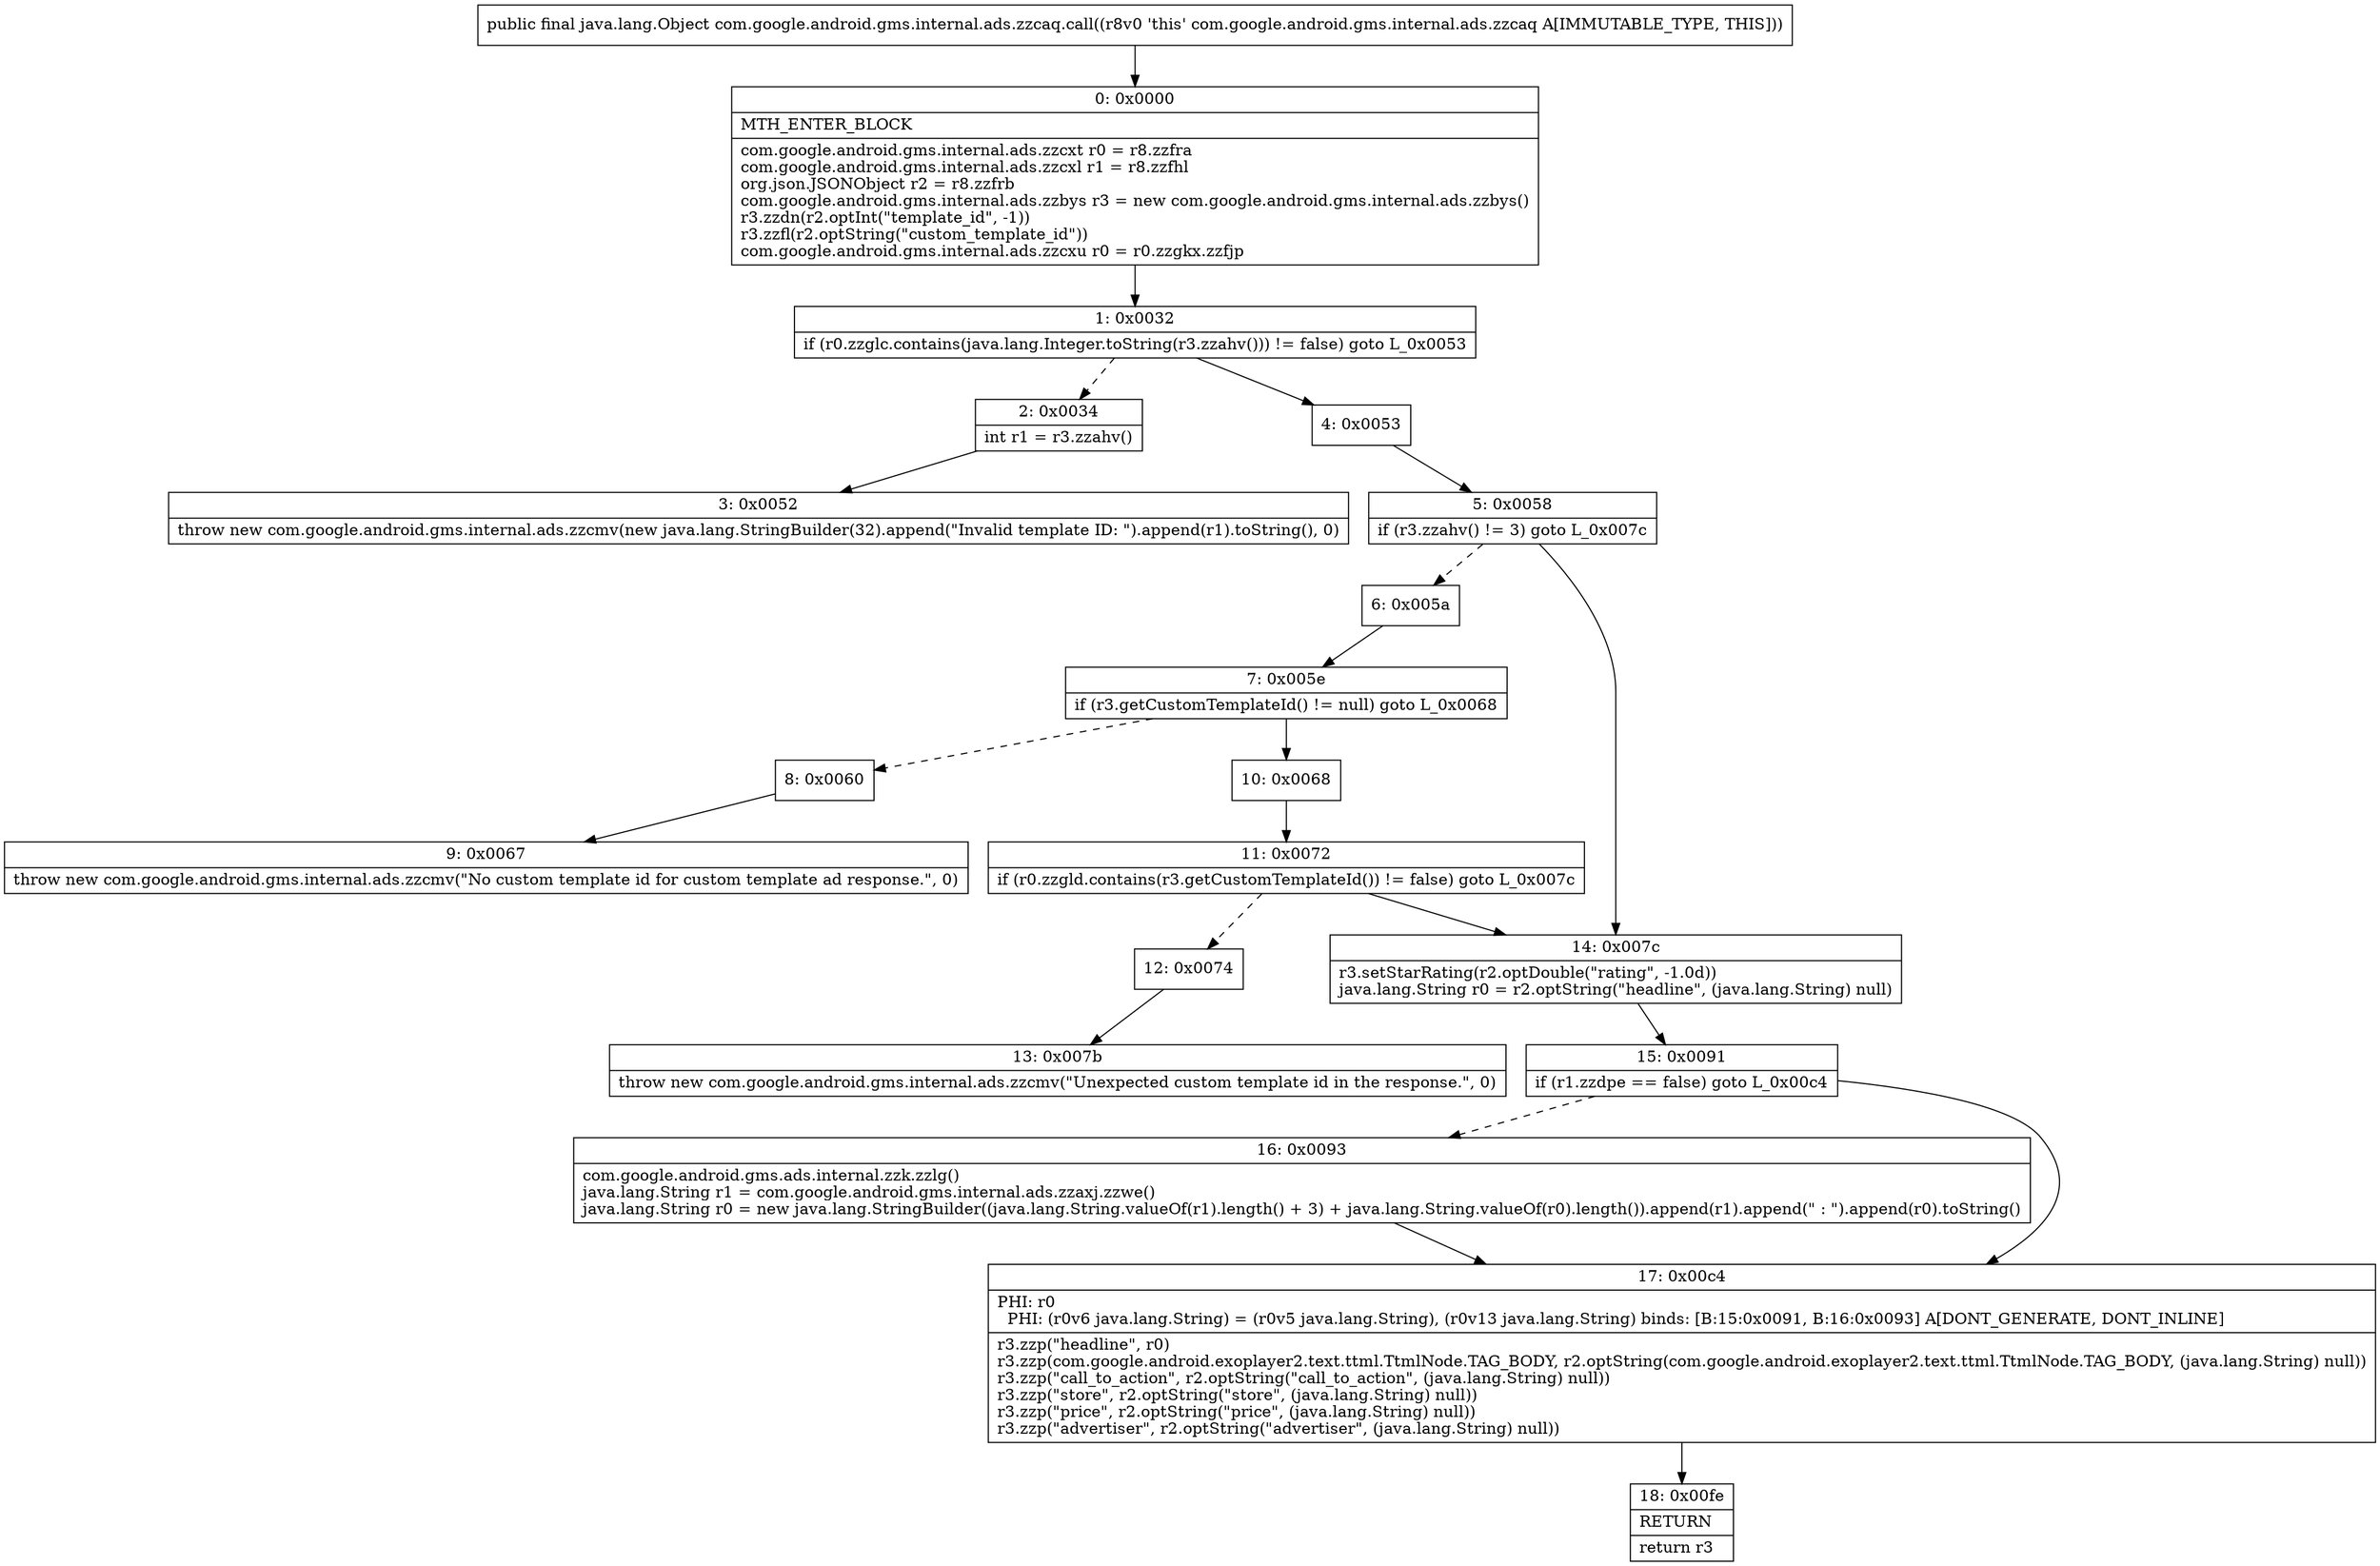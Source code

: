 digraph "CFG forcom.google.android.gms.internal.ads.zzcaq.call()Ljava\/lang\/Object;" {
Node_0 [shape=record,label="{0\:\ 0x0000|MTH_ENTER_BLOCK\l|com.google.android.gms.internal.ads.zzcxt r0 = r8.zzfra\lcom.google.android.gms.internal.ads.zzcxl r1 = r8.zzfhl\lorg.json.JSONObject r2 = r8.zzfrb\lcom.google.android.gms.internal.ads.zzbys r3 = new com.google.android.gms.internal.ads.zzbys()\lr3.zzdn(r2.optInt(\"template_id\", \-1))\lr3.zzfl(r2.optString(\"custom_template_id\"))\lcom.google.android.gms.internal.ads.zzcxu r0 = r0.zzgkx.zzfjp\l}"];
Node_1 [shape=record,label="{1\:\ 0x0032|if (r0.zzglc.contains(java.lang.Integer.toString(r3.zzahv())) != false) goto L_0x0053\l}"];
Node_2 [shape=record,label="{2\:\ 0x0034|int r1 = r3.zzahv()\l}"];
Node_3 [shape=record,label="{3\:\ 0x0052|throw new com.google.android.gms.internal.ads.zzcmv(new java.lang.StringBuilder(32).append(\"Invalid template ID: \").append(r1).toString(), 0)\l}"];
Node_4 [shape=record,label="{4\:\ 0x0053}"];
Node_5 [shape=record,label="{5\:\ 0x0058|if (r3.zzahv() != 3) goto L_0x007c\l}"];
Node_6 [shape=record,label="{6\:\ 0x005a}"];
Node_7 [shape=record,label="{7\:\ 0x005e|if (r3.getCustomTemplateId() != null) goto L_0x0068\l}"];
Node_8 [shape=record,label="{8\:\ 0x0060}"];
Node_9 [shape=record,label="{9\:\ 0x0067|throw new com.google.android.gms.internal.ads.zzcmv(\"No custom template id for custom template ad response.\", 0)\l}"];
Node_10 [shape=record,label="{10\:\ 0x0068}"];
Node_11 [shape=record,label="{11\:\ 0x0072|if (r0.zzgld.contains(r3.getCustomTemplateId()) != false) goto L_0x007c\l}"];
Node_12 [shape=record,label="{12\:\ 0x0074}"];
Node_13 [shape=record,label="{13\:\ 0x007b|throw new com.google.android.gms.internal.ads.zzcmv(\"Unexpected custom template id in the response.\", 0)\l}"];
Node_14 [shape=record,label="{14\:\ 0x007c|r3.setStarRating(r2.optDouble(\"rating\", \-1.0d))\ljava.lang.String r0 = r2.optString(\"headline\", (java.lang.String) null)\l}"];
Node_15 [shape=record,label="{15\:\ 0x0091|if (r1.zzdpe == false) goto L_0x00c4\l}"];
Node_16 [shape=record,label="{16\:\ 0x0093|com.google.android.gms.ads.internal.zzk.zzlg()\ljava.lang.String r1 = com.google.android.gms.internal.ads.zzaxj.zzwe()\ljava.lang.String r0 = new java.lang.StringBuilder((java.lang.String.valueOf(r1).length() + 3) + java.lang.String.valueOf(r0).length()).append(r1).append(\" : \").append(r0).toString()\l}"];
Node_17 [shape=record,label="{17\:\ 0x00c4|PHI: r0 \l  PHI: (r0v6 java.lang.String) = (r0v5 java.lang.String), (r0v13 java.lang.String) binds: [B:15:0x0091, B:16:0x0093] A[DONT_GENERATE, DONT_INLINE]\l|r3.zzp(\"headline\", r0)\lr3.zzp(com.google.android.exoplayer2.text.ttml.TtmlNode.TAG_BODY, r2.optString(com.google.android.exoplayer2.text.ttml.TtmlNode.TAG_BODY, (java.lang.String) null))\lr3.zzp(\"call_to_action\", r2.optString(\"call_to_action\", (java.lang.String) null))\lr3.zzp(\"store\", r2.optString(\"store\", (java.lang.String) null))\lr3.zzp(\"price\", r2.optString(\"price\", (java.lang.String) null))\lr3.zzp(\"advertiser\", r2.optString(\"advertiser\", (java.lang.String) null))\l}"];
Node_18 [shape=record,label="{18\:\ 0x00fe|RETURN\l|return r3\l}"];
MethodNode[shape=record,label="{public final java.lang.Object com.google.android.gms.internal.ads.zzcaq.call((r8v0 'this' com.google.android.gms.internal.ads.zzcaq A[IMMUTABLE_TYPE, THIS])) }"];
MethodNode -> Node_0;
Node_0 -> Node_1;
Node_1 -> Node_2[style=dashed];
Node_1 -> Node_4;
Node_2 -> Node_3;
Node_4 -> Node_5;
Node_5 -> Node_6[style=dashed];
Node_5 -> Node_14;
Node_6 -> Node_7;
Node_7 -> Node_8[style=dashed];
Node_7 -> Node_10;
Node_8 -> Node_9;
Node_10 -> Node_11;
Node_11 -> Node_12[style=dashed];
Node_11 -> Node_14;
Node_12 -> Node_13;
Node_14 -> Node_15;
Node_15 -> Node_16[style=dashed];
Node_15 -> Node_17;
Node_16 -> Node_17;
Node_17 -> Node_18;
}

